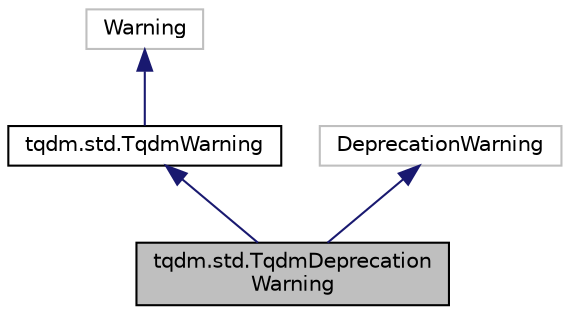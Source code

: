 digraph "tqdm.std.TqdmDeprecationWarning"
{
 // LATEX_PDF_SIZE
  edge [fontname="Helvetica",fontsize="10",labelfontname="Helvetica",labelfontsize="10"];
  node [fontname="Helvetica",fontsize="10",shape=record];
  Node1 [label="tqdm.std.TqdmDeprecation\lWarning",height=0.2,width=0.4,color="black", fillcolor="grey75", style="filled", fontcolor="black",tooltip=" "];
  Node2 -> Node1 [dir="back",color="midnightblue",fontsize="10",style="solid"];
  Node2 [label="tqdm.std.TqdmWarning",height=0.2,width=0.4,color="black", fillcolor="white", style="filled",URL="$classtqdm_1_1std_1_1TqdmWarning.html",tooltip=" "];
  Node3 -> Node2 [dir="back",color="midnightblue",fontsize="10",style="solid"];
  Node3 [label="Warning",height=0.2,width=0.4,color="grey75", fillcolor="white", style="filled",tooltip=" "];
  Node4 -> Node1 [dir="back",color="midnightblue",fontsize="10",style="solid"];
  Node4 [label="DeprecationWarning",height=0.2,width=0.4,color="grey75", fillcolor="white", style="filled",tooltip=" "];
}

